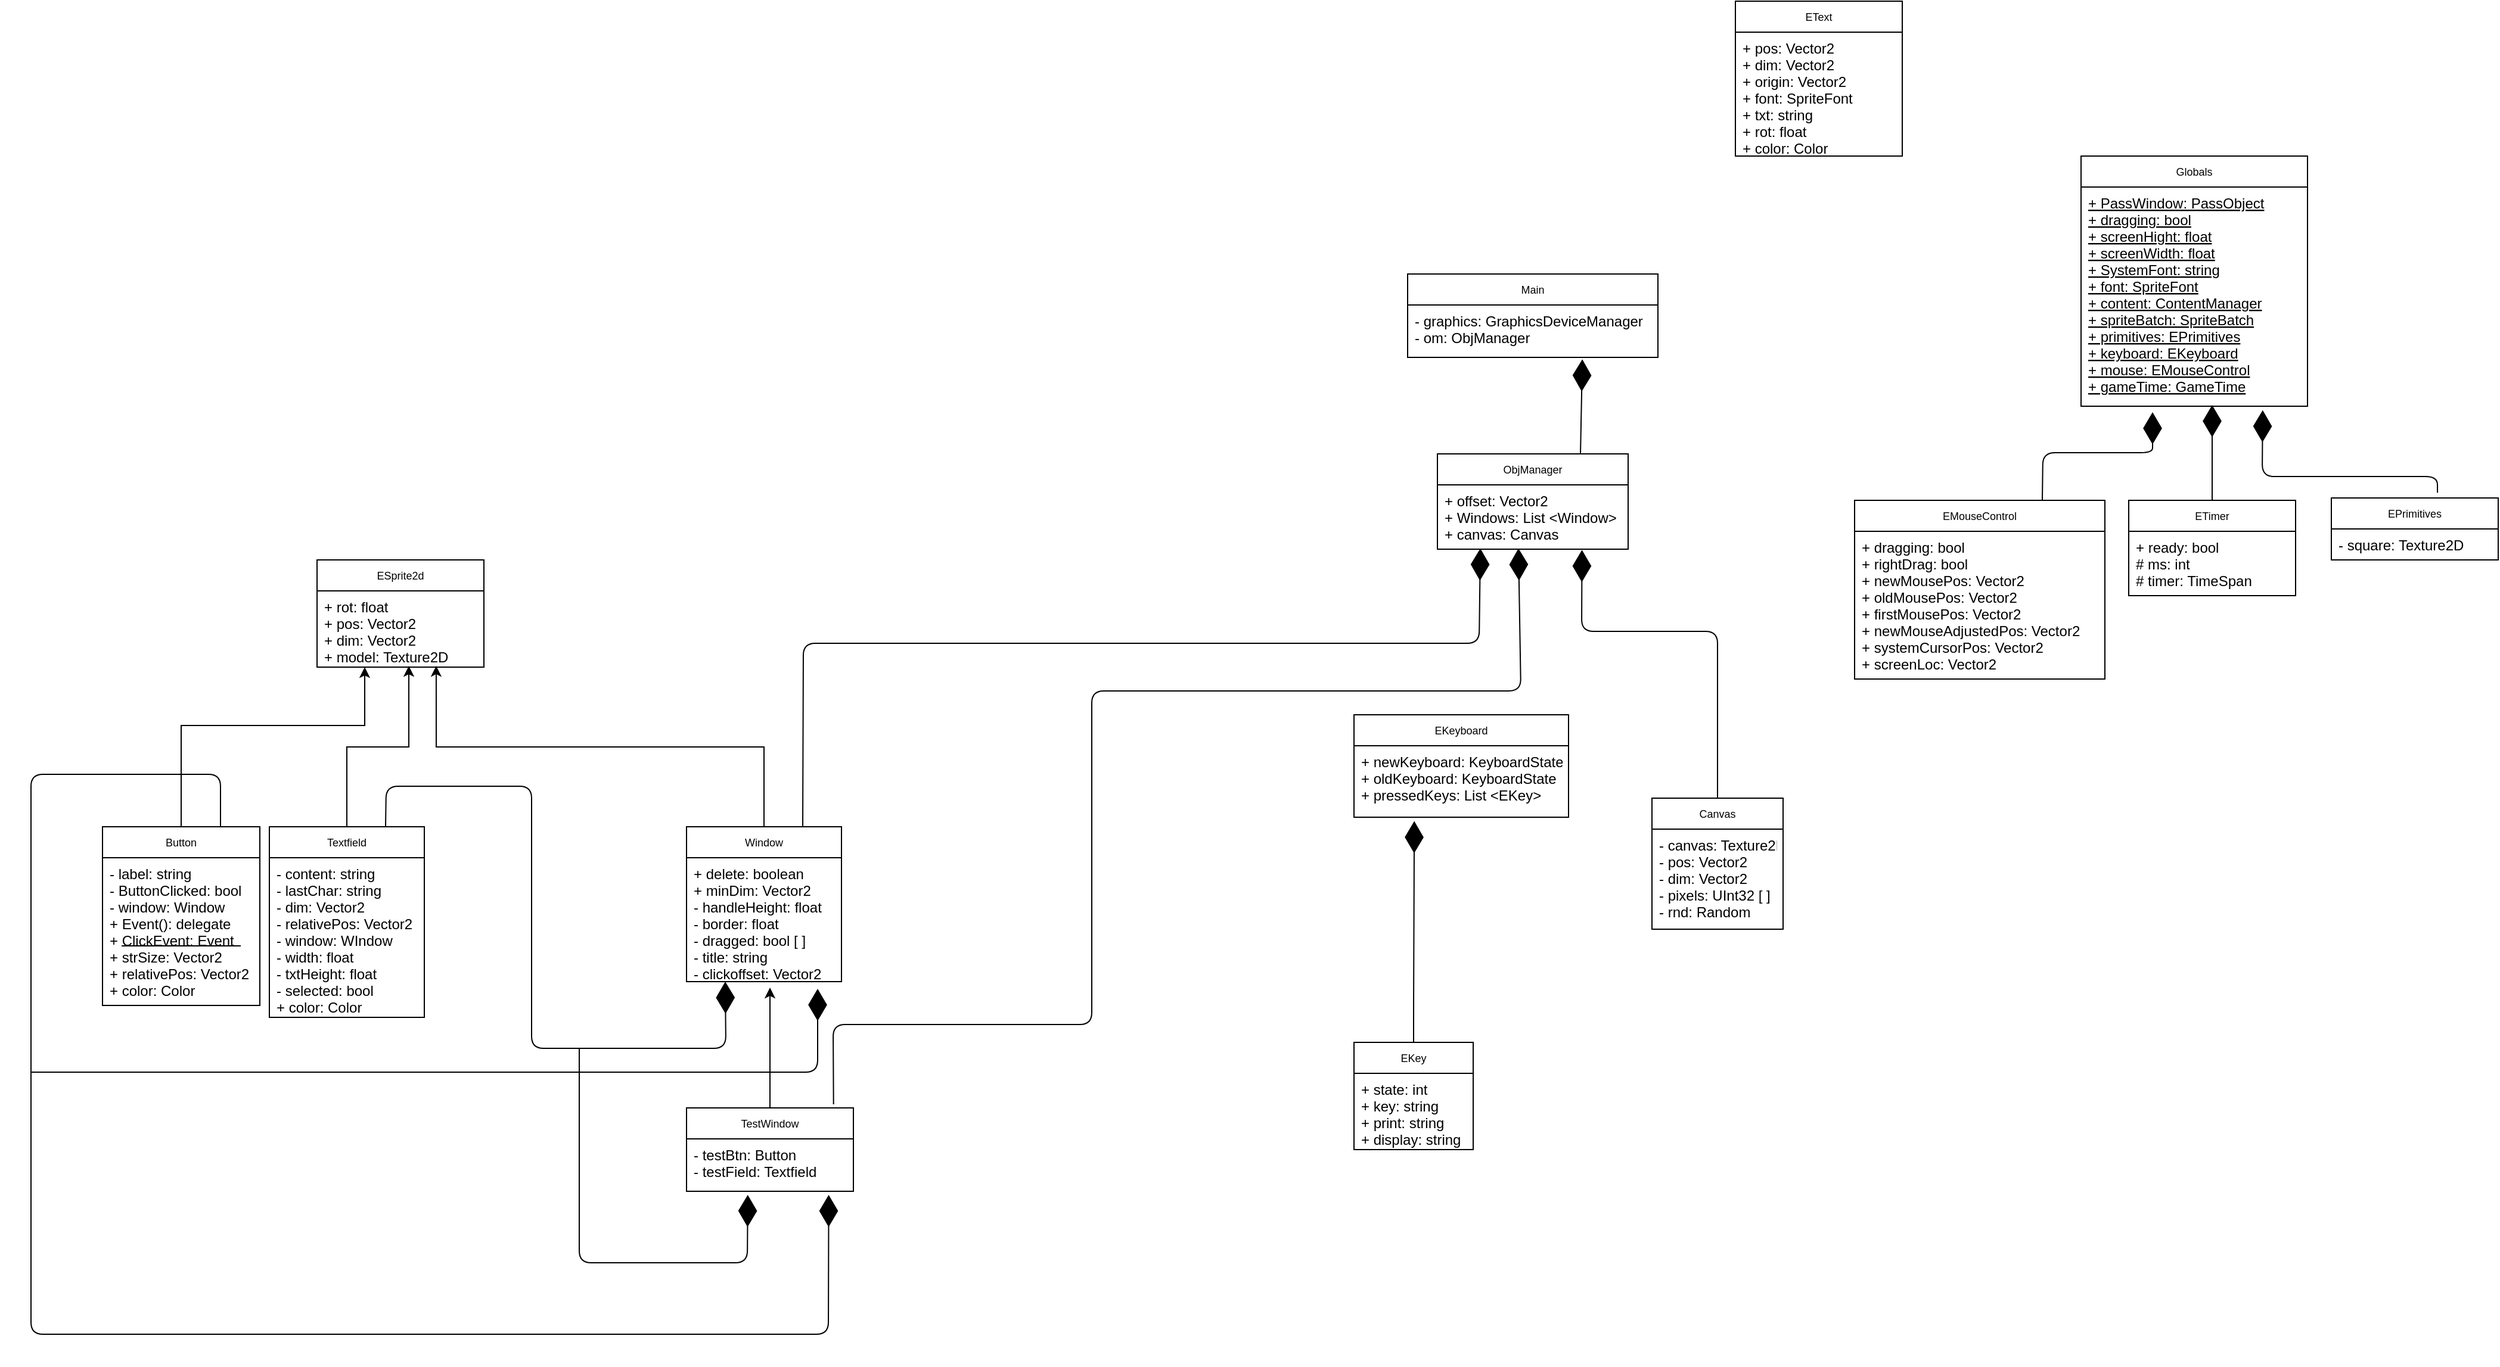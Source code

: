 <mxfile version="14.2.9" type="github">
  <diagram id="1WhY08_LQHTo31Xq4LZV" name="Page-1">
    <mxGraphModel dx="2969" dy="980" grid="1" gridSize="10" guides="1" tooltips="1" connect="1" arrows="1" fold="1" page="1" pageScale="1" pageWidth="827" pageHeight="1169" math="0" shadow="0">
      <root>
        <mxCell id="0" />
        <mxCell id="1" parent="0" />
        <mxCell id="oMTs-e_EntcNB7B6bXQJ-9" value="ESprite2d" style="swimlane;fontStyle=0;childLayout=stackLayout;horizontal=1;startSize=26;fillColor=none;horizontalStack=0;resizeParent=1;resizeParentMax=0;resizeLast=0;collapsible=1;marginBottom=0;fontSize=9;" parent="1" vertex="1">
          <mxGeometry x="-410" y="570" width="140" height="90" as="geometry" />
        </mxCell>
        <mxCell id="oMTs-e_EntcNB7B6bXQJ-10" value="+ rot: float&#xa;+ pos: Vector2&#xa;+ dim: Vector2&#xa;+ model: Texture2D&#xa;" style="text;strokeColor=none;fillColor=none;align=left;verticalAlign=top;spacingLeft=4;spacingRight=4;overflow=hidden;rotatable=0;points=[[0,0.5],[1,0.5]];portConstraint=eastwest;" parent="oMTs-e_EntcNB7B6bXQJ-9" vertex="1">
          <mxGeometry y="26" width="140" height="64" as="geometry" />
        </mxCell>
        <mxCell id="oMTs-e_EntcNB7B6bXQJ-13" value="EPrimitives" style="swimlane;fontStyle=0;childLayout=stackLayout;horizontal=1;startSize=26;fillColor=none;horizontalStack=0;resizeParent=1;resizeParentMax=0;resizeLast=0;collapsible=1;marginBottom=0;fontSize=9;" parent="1" vertex="1">
          <mxGeometry x="1280" y="518" width="140" height="52" as="geometry" />
        </mxCell>
        <mxCell id="oMTs-e_EntcNB7B6bXQJ-14" value="- square: Texture2D&#xa;" style="text;strokeColor=none;fillColor=none;align=left;verticalAlign=top;spacingLeft=4;spacingRight=4;overflow=hidden;rotatable=0;points=[[0,0.5],[1,0.5]];portConstraint=eastwest;" parent="oMTs-e_EntcNB7B6bXQJ-13" vertex="1">
          <mxGeometry y="26" width="140" height="26" as="geometry" />
        </mxCell>
        <mxCell id="oMTs-e_EntcNB7B6bXQJ-22" value="EText" style="swimlane;fontStyle=0;childLayout=stackLayout;horizontal=1;startSize=26;fillColor=none;horizontalStack=0;resizeParent=1;resizeParentMax=0;resizeLast=0;collapsible=1;marginBottom=0;fontSize=9;" parent="1" vertex="1">
          <mxGeometry x="780" y="101" width="140" height="130" as="geometry" />
        </mxCell>
        <mxCell id="oMTs-e_EntcNB7B6bXQJ-23" value="+ pos: Vector2&#xa;+ dim: Vector2&#xa;+ origin: Vector2&#xa;+ font: SpriteFont&#xa;+ txt: string&#xa;+ rot: float&#xa;+ color: Color&#xa;" style="text;strokeColor=none;fillColor=none;align=left;verticalAlign=top;spacingLeft=4;spacingRight=4;overflow=hidden;rotatable=0;points=[[0,0.5],[1,0.5]];portConstraint=eastwest;" parent="oMTs-e_EntcNB7B6bXQJ-22" vertex="1">
          <mxGeometry y="26" width="140" height="104" as="geometry" />
        </mxCell>
        <mxCell id="oMTs-e_EntcNB7B6bXQJ-26" value="ETimer" style="swimlane;fontStyle=0;childLayout=stackLayout;horizontal=1;startSize=26;fillColor=none;horizontalStack=0;resizeParent=1;resizeParentMax=0;resizeLast=0;collapsible=1;marginBottom=0;fontSize=9;" parent="1" vertex="1">
          <mxGeometry x="1110" y="520" width="140" height="80" as="geometry" />
        </mxCell>
        <mxCell id="oMTs-e_EntcNB7B6bXQJ-27" value="+ ready: bool&#xa;# ms: int&#xa;# timer: TimeSpan&#xa;" style="text;strokeColor=none;fillColor=none;align=left;verticalAlign=top;spacingLeft=4;spacingRight=4;overflow=hidden;rotatable=0;points=[[0,0.5],[1,0.5]];portConstraint=eastwest;" parent="oMTs-e_EntcNB7B6bXQJ-26" vertex="1">
          <mxGeometry y="26" width="140" height="54" as="geometry" />
        </mxCell>
        <mxCell id="oMTs-e_EntcNB7B6bXQJ-31" value="Globals" style="swimlane;fontStyle=0;childLayout=stackLayout;horizontal=1;startSize=26;fillColor=none;horizontalStack=0;resizeParent=1;resizeParentMax=0;resizeLast=0;collapsible=1;marginBottom=0;fontSize=9;" parent="1" vertex="1">
          <mxGeometry x="1070" y="231" width="190" height="210" as="geometry" />
        </mxCell>
        <mxCell id="oMTs-e_EntcNB7B6bXQJ-32" value="+ PassWindow: PassObject&#xa;+ dragging: bool&#xa;+ screenHight: float&#xa;+ screenWidth: float&#xa;+ SystemFont: string&#xa;+ font: SpriteFont&#xa;+ content: ContentManager&#xa;+ spriteBatch: SpriteBatch&#xa;+ primitives: EPrimitives&#xa;+ keyboard: EKeyboard&#xa;+ mouse: EMouseControl&#xa;+ gameTime: GameTime&#xa;&#xa;&#xa;" style="text;strokeColor=none;fillColor=none;align=left;verticalAlign=top;spacingLeft=4;spacingRight=4;overflow=hidden;rotatable=0;points=[[0,0.5],[1,0.5]];portConstraint=eastwest;fontStyle=4" parent="oMTs-e_EntcNB7B6bXQJ-31" vertex="1">
          <mxGeometry y="26" width="190" height="184" as="geometry" />
        </mxCell>
        <mxCell id="oMTs-e_EntcNB7B6bXQJ-34" value="EKeyboard" style="swimlane;fontStyle=0;childLayout=stackLayout;horizontal=1;startSize=26;fillColor=none;horizontalStack=0;resizeParent=1;resizeParentMax=0;resizeLast=0;collapsible=1;marginBottom=0;fontSize=9;" parent="1" vertex="1">
          <mxGeometry x="460" y="700" width="180" height="86" as="geometry" />
        </mxCell>
        <mxCell id="oMTs-e_EntcNB7B6bXQJ-35" value="+ newKeyboard: KeyboardState&#xa;+ oldKeyboard: KeyboardState&#xa;+ pressedKeys: List &lt;EKey&gt;&#xa;&#xa;" style="text;strokeColor=none;fillColor=none;align=left;verticalAlign=top;spacingLeft=4;spacingRight=4;overflow=hidden;rotatable=0;points=[[0,0.5],[1,0.5]];portConstraint=eastwest;" parent="oMTs-e_EntcNB7B6bXQJ-34" vertex="1">
          <mxGeometry y="26" width="180" height="60" as="geometry" />
        </mxCell>
        <mxCell id="oMTs-e_EntcNB7B6bXQJ-38" value="EMouseControl" style="swimlane;fontStyle=0;childLayout=stackLayout;horizontal=1;startSize=26;fillColor=none;horizontalStack=0;resizeParent=1;resizeParentMax=0;resizeLast=0;collapsible=1;marginBottom=0;fontSize=9;" parent="1" vertex="1">
          <mxGeometry x="880" y="520" width="210" height="150" as="geometry" />
        </mxCell>
        <mxCell id="oMTs-e_EntcNB7B6bXQJ-39" value="+ dragging: bool&#xa;+ rightDrag: bool&#xa;+ newMousePos: Vector2&#xa;+ oldMousePos: Vector2&#xa;+ firstMousePos: Vector2&#xa;+ newMouseAdjustedPos: Vector2&#xa;+ systemCursorPos: Vector2&#xa;+ screenLoc: Vector2&#xa;" style="text;strokeColor=none;fillColor=none;align=left;verticalAlign=top;spacingLeft=4;spacingRight=4;overflow=hidden;rotatable=0;points=[[0,0.5],[1,0.5]];portConstraint=eastwest;" parent="oMTs-e_EntcNB7B6bXQJ-38" vertex="1">
          <mxGeometry y="26" width="210" height="124" as="geometry" />
        </mxCell>
        <mxCell id="oMTs-e_EntcNB7B6bXQJ-42" value="EKey" style="swimlane;fontStyle=0;childLayout=stackLayout;horizontal=1;startSize=26;fillColor=none;horizontalStack=0;resizeParent=1;resizeParentMax=0;resizeLast=0;collapsible=1;marginBottom=0;fontSize=9;" parent="1" vertex="1">
          <mxGeometry x="460" y="975" width="100" height="90" as="geometry" />
        </mxCell>
        <mxCell id="oMTs-e_EntcNB7B6bXQJ-43" value="+ state: int&#xa;+ key: string&#xa;+ print: string&#xa;+ display: string&#xa;" style="text;strokeColor=none;fillColor=none;align=left;verticalAlign=top;spacingLeft=4;spacingRight=4;overflow=hidden;rotatable=0;points=[[0,0.5],[1,0.5]];portConstraint=eastwest;" parent="oMTs-e_EntcNB7B6bXQJ-42" vertex="1">
          <mxGeometry y="26" width="100" height="64" as="geometry" />
        </mxCell>
        <mxCell id="8yuUoWHYda7rtjH7de3u-2" style="edgeStyle=orthogonalEdgeStyle;rounded=0;orthogonalLoop=1;jettySize=auto;html=1;exitX=0.5;exitY=0;exitDx=0;exitDy=0;" edge="1" parent="1" source="oMTs-e_EntcNB7B6bXQJ-46" target="oMTs-e_EntcNB7B6bXQJ-10">
          <mxGeometry relative="1" as="geometry">
            <Array as="points">
              <mxPoint x="-524" y="709" />
              <mxPoint x="-370" y="709" />
            </Array>
          </mxGeometry>
        </mxCell>
        <mxCell id="oMTs-e_EntcNB7B6bXQJ-46" value="Button" style="swimlane;fontStyle=0;childLayout=stackLayout;horizontal=1;startSize=26;fillColor=none;horizontalStack=0;resizeParent=1;resizeParentMax=0;resizeLast=0;collapsible=1;marginBottom=0;fontSize=9;" parent="1" vertex="1">
          <mxGeometry x="-590" y="794" width="132" height="150" as="geometry" />
        </mxCell>
        <mxCell id="oMTs-e_EntcNB7B6bXQJ-52" value="" style="endArrow=none;html=1;fontSize=9;" parent="oMTs-e_EntcNB7B6bXQJ-46" edge="1">
          <mxGeometry width="50" height="50" relative="1" as="geometry">
            <mxPoint x="116" y="100" as="sourcePoint" />
            <mxPoint x="16" y="100" as="targetPoint" />
          </mxGeometry>
        </mxCell>
        <mxCell id="oMTs-e_EntcNB7B6bXQJ-49" value="- label: string&#xa;- ButtonClicked: bool&#xa;- window: Window&#xa;+ Event(): delegate&#xa;+ ClickEvent: Event&#xa;+ strSize: Vector2&#xa;+ relativePos: Vector2&#xa;+ color: Color&#xa;" style="text;strokeColor=none;fillColor=none;align=left;verticalAlign=top;spacingLeft=4;spacingRight=4;overflow=hidden;rotatable=0;points=[[0,0.5],[1,0.5]];portConstraint=eastwest;fontStyle=0" parent="oMTs-e_EntcNB7B6bXQJ-46" vertex="1">
          <mxGeometry y="26" width="132" height="124" as="geometry" />
        </mxCell>
        <mxCell id="8yuUoWHYda7rtjH7de3u-3" style="edgeStyle=orthogonalEdgeStyle;rounded=0;orthogonalLoop=1;jettySize=auto;html=1;exitX=0.5;exitY=0;exitDx=0;exitDy=0;entryX=0.714;entryY=0.984;entryDx=0;entryDy=0;entryPerimeter=0;" edge="1" parent="1" source="oMTs-e_EntcNB7B6bXQJ-53" target="oMTs-e_EntcNB7B6bXQJ-10">
          <mxGeometry relative="1" as="geometry">
            <mxPoint x="-310" y="669" as="targetPoint" />
          </mxGeometry>
        </mxCell>
        <mxCell id="oMTs-e_EntcNB7B6bXQJ-53" value="Window" style="swimlane;fontStyle=0;childLayout=stackLayout;horizontal=1;startSize=26;fillColor=none;horizontalStack=0;resizeParent=1;resizeParentMax=0;resizeLast=0;collapsible=1;marginBottom=0;fontSize=9;" parent="1" vertex="1">
          <mxGeometry x="-100" y="794" width="130" height="130" as="geometry" />
        </mxCell>
        <mxCell id="oMTs-e_EntcNB7B6bXQJ-56" value="+ delete: boolean&#xa;+ minDim: Vector2&#xa;- handleHeight: float&#xa;- border: float&#xa;- dragged: bool [ ]&#xa;- title: string&#xa;- clickoffset: Vector2&#xa;" style="text;strokeColor=none;fillColor=none;align=left;verticalAlign=top;spacingLeft=4;spacingRight=4;overflow=hidden;rotatable=0;points=[[0,0.5],[1,0.5]];portConstraint=eastwest;" parent="oMTs-e_EntcNB7B6bXQJ-53" vertex="1">
          <mxGeometry y="26" width="130" height="104" as="geometry" />
        </mxCell>
        <mxCell id="8yuUoWHYda7rtjH7de3u-1" style="edgeStyle=orthogonalEdgeStyle;rounded=0;orthogonalLoop=1;jettySize=auto;html=1;exitX=0.5;exitY=0;exitDx=0;exitDy=0;" edge="1" parent="1" source="oMTs-e_EntcNB7B6bXQJ-57">
          <mxGeometry relative="1" as="geometry">
            <mxPoint x="-333" y="659" as="targetPoint" />
            <Array as="points">
              <mxPoint x="-385" y="727" />
              <mxPoint x="-333" y="727" />
            </Array>
          </mxGeometry>
        </mxCell>
        <mxCell id="oMTs-e_EntcNB7B6bXQJ-57" value="Textfield" style="swimlane;fontStyle=0;childLayout=stackLayout;horizontal=1;startSize=26;fillColor=none;horizontalStack=0;resizeParent=1;resizeParentMax=0;resizeLast=0;collapsible=1;marginBottom=0;fontSize=9;" parent="1" vertex="1">
          <mxGeometry x="-450" y="794" width="130" height="160" as="geometry" />
        </mxCell>
        <mxCell id="oMTs-e_EntcNB7B6bXQJ-58" value="- content: string&#xa;- lastChar: string&#xa;- dim: Vector2&#xa;- relativePos: Vector2&#xa;- window: WIndow&#xa;- width: float&#xa;- txtHeight: float&#xa;- selected: bool&#xa;+ color: Color" style="text;strokeColor=none;fillColor=none;align=left;verticalAlign=top;spacingLeft=4;spacingRight=4;overflow=hidden;rotatable=0;points=[[0,0.5],[1,0.5]];portConstraint=eastwest;" parent="oMTs-e_EntcNB7B6bXQJ-57" vertex="1">
          <mxGeometry y="26" width="130" height="134" as="geometry" />
        </mxCell>
        <mxCell id="oMTs-e_EntcNB7B6bXQJ-65" value="Canvas" style="swimlane;fontStyle=0;childLayout=stackLayout;horizontal=1;startSize=26;fillColor=none;horizontalStack=0;resizeParent=1;resizeParentMax=0;resizeLast=0;collapsible=1;marginBottom=0;fontSize=9;" parent="1" vertex="1">
          <mxGeometry x="710" y="770" width="110" height="110" as="geometry" />
        </mxCell>
        <mxCell id="oMTs-e_EntcNB7B6bXQJ-68" value="- canvas: Texture2D&#xa;- pos: Vector2&#xa;- dim: Vector2&#xa;- pixels: UInt32 [ ]&#xa;- rnd: Random&#xa; " style="text;strokeColor=none;fillColor=none;align=left;verticalAlign=top;spacingLeft=4;spacingRight=4;overflow=hidden;rotatable=0;points=[[0,0.5],[1,0.5]];portConstraint=eastwest;" parent="oMTs-e_EntcNB7B6bXQJ-65" vertex="1">
          <mxGeometry y="26" width="110" height="84" as="geometry" />
        </mxCell>
        <mxCell id="8yuUoWHYda7rtjH7de3u-4" style="edgeStyle=orthogonalEdgeStyle;rounded=0;orthogonalLoop=1;jettySize=auto;html=1;exitX=0.5;exitY=0;exitDx=0;exitDy=0;" edge="1" parent="1" source="oMTs-e_EntcNB7B6bXQJ-70">
          <mxGeometry relative="1" as="geometry">
            <mxPoint x="-30" y="929" as="targetPoint" />
            <Array as="points">
              <mxPoint x="-30" y="989" />
              <mxPoint x="-30" y="989" />
            </Array>
          </mxGeometry>
        </mxCell>
        <mxCell id="oMTs-e_EntcNB7B6bXQJ-70" value="TestWindow" style="swimlane;fontStyle=0;childLayout=stackLayout;horizontal=1;startSize=26;fillColor=none;horizontalStack=0;resizeParent=1;resizeParentMax=0;resizeLast=0;collapsible=1;marginBottom=0;fontSize=9;" parent="1" vertex="1">
          <mxGeometry x="-100" y="1030" width="140" height="70" as="geometry" />
        </mxCell>
        <mxCell id="oMTs-e_EntcNB7B6bXQJ-71" value="- testBtn: Button&#xa;- testField: Textfield&#xa;" style="text;strokeColor=none;fillColor=none;align=left;verticalAlign=top;spacingLeft=4;spacingRight=4;overflow=hidden;rotatable=0;points=[[0,0.5],[1,0.5]];portConstraint=eastwest;" parent="oMTs-e_EntcNB7B6bXQJ-70" vertex="1">
          <mxGeometry y="26" width="140" height="44" as="geometry" />
        </mxCell>
        <mxCell id="oMTs-e_EntcNB7B6bXQJ-74" value="ObjManager" style="swimlane;fontStyle=0;childLayout=stackLayout;horizontal=1;startSize=26;fillColor=none;horizontalStack=0;resizeParent=1;resizeParentMax=0;resizeLast=0;collapsible=1;marginBottom=0;fontSize=9;" parent="1" vertex="1">
          <mxGeometry x="530" y="481" width="160" height="80" as="geometry" />
        </mxCell>
        <mxCell id="oMTs-e_EntcNB7B6bXQJ-75" value="+ offset: Vector2&#xa;+ Windows: List &lt;Window&gt;&#xa;+ canvas: Canvas&#xa;" style="text;strokeColor=none;fillColor=none;align=left;verticalAlign=top;spacingLeft=4;spacingRight=4;overflow=hidden;rotatable=0;points=[[0,0.5],[1,0.5]];portConstraint=eastwest;" parent="oMTs-e_EntcNB7B6bXQJ-74" vertex="1">
          <mxGeometry y="26" width="160" height="54" as="geometry" />
        </mxCell>
        <mxCell id="oMTs-e_EntcNB7B6bXQJ-78" value="Main" style="swimlane;fontStyle=0;childLayout=stackLayout;horizontal=1;startSize=26;fillColor=none;horizontalStack=0;resizeParent=1;resizeParentMax=0;resizeLast=0;collapsible=1;marginBottom=0;fontSize=9;" parent="1" vertex="1">
          <mxGeometry x="505" y="330" width="210" height="70" as="geometry" />
        </mxCell>
        <mxCell id="oMTs-e_EntcNB7B6bXQJ-81" value="- graphics: GraphicsDeviceManager&#xa;- om: ObjManager" style="text;strokeColor=none;fillColor=none;align=left;verticalAlign=top;spacingLeft=4;spacingRight=4;overflow=hidden;rotatable=0;points=[[0,0.5],[1,0.5]];portConstraint=eastwest;" parent="oMTs-e_EntcNB7B6bXQJ-78" vertex="1">
          <mxGeometry y="26" width="210" height="44" as="geometry" />
        </mxCell>
        <mxCell id="8yuUoWHYda7rtjH7de3u-8" value="" style="endArrow=diamondThin;endFill=1;endSize=24;html=1;exitX=0.5;exitY=0;exitDx=0;exitDy=0;entryX=0.281;entryY=1.055;entryDx=0;entryDy=0;entryPerimeter=0;" edge="1" parent="1" source="oMTs-e_EntcNB7B6bXQJ-42" target="oMTs-e_EntcNB7B6bXQJ-35">
          <mxGeometry width="160" relative="1" as="geometry">
            <mxPoint x="370" y="1025" as="sourcePoint" />
            <mxPoint x="490" y="940" as="targetPoint" />
            <Array as="points">
              <mxPoint x="510" y="950" />
            </Array>
          </mxGeometry>
        </mxCell>
        <mxCell id="8yuUoWHYda7rtjH7de3u-14" value="" style="endArrow=diamondThin;endFill=1;endSize=24;html=1;entryX=0.758;entryY=1.012;entryDx=0;entryDy=0;entryPerimeter=0;exitX=0.5;exitY=0;exitDx=0;exitDy=0;" edge="1" parent="1" source="oMTs-e_EntcNB7B6bXQJ-65" target="oMTs-e_EntcNB7B6bXQJ-75">
          <mxGeometry width="160" relative="1" as="geometry">
            <mxPoint x="780" y="760" as="sourcePoint" />
            <mxPoint x="460" y="590" as="targetPoint" />
            <Array as="points">
              <mxPoint x="765" y="630" />
              <mxPoint x="651" y="630" />
            </Array>
          </mxGeometry>
        </mxCell>
        <mxCell id="8yuUoWHYda7rtjH7de3u-19" value="" style="endArrow=diamondThin;endFill=1;endSize=24;html=1;exitX=0.75;exitY=0;exitDx=0;exitDy=0;entryX=0.225;entryY=0.988;entryDx=0;entryDy=0;entryPerimeter=0;" edge="1" parent="1" source="oMTs-e_EntcNB7B6bXQJ-53" target="oMTs-e_EntcNB7B6bXQJ-75">
          <mxGeometry width="160" relative="1" as="geometry">
            <mxPoint x="110" y="840" as="sourcePoint" />
            <mxPoint x="270" y="840" as="targetPoint" />
            <Array as="points">
              <mxPoint x="-2" y="640" />
              <mxPoint x="565" y="640" />
            </Array>
          </mxGeometry>
        </mxCell>
        <mxCell id="8yuUoWHYda7rtjH7de3u-21" value="" style="endArrow=diamondThin;endFill=1;endSize=24;html=1;entryX=0.25;entryY=1;entryDx=0;entryDy=0;exitX=0.75;exitY=0;exitDx=0;exitDy=0;" edge="1" parent="1" source="oMTs-e_EntcNB7B6bXQJ-57" target="oMTs-e_EntcNB7B6bXQJ-53">
          <mxGeometry width="160" relative="1" as="geometry">
            <mxPoint x="-290" y="990" as="sourcePoint" />
            <mxPoint x="-130" y="990" as="targetPoint" />
            <Array as="points">
              <mxPoint x="-352" y="760" />
              <mxPoint x="-230" y="760" />
              <mxPoint x="-230" y="980" />
              <mxPoint x="-67" y="980" />
            </Array>
          </mxGeometry>
        </mxCell>
        <mxCell id="8yuUoWHYda7rtjH7de3u-22" value="" style="endArrow=diamondThin;endFill=1;endSize=24;html=1;entryX=0.367;entryY=1.068;entryDx=0;entryDy=0;entryPerimeter=0;" edge="1" parent="1" target="oMTs-e_EntcNB7B6bXQJ-71">
          <mxGeometry width="160" relative="1" as="geometry">
            <mxPoint x="-190" y="980" as="sourcePoint" />
            <mxPoint x="-220" y="1080" as="targetPoint" />
            <Array as="points">
              <mxPoint x="-190" y="1160" />
              <mxPoint x="-49" y="1160" />
            </Array>
          </mxGeometry>
        </mxCell>
        <mxCell id="8yuUoWHYda7rtjH7de3u-23" value="" style="endArrow=diamondThin;endFill=1;endSize=24;html=1;entryX=0.852;entryY=1.068;entryDx=0;entryDy=0;entryPerimeter=0;exitX=0.75;exitY=0;exitDx=0;exitDy=0;" edge="1" parent="1" source="oMTs-e_EntcNB7B6bXQJ-46" target="oMTs-e_EntcNB7B6bXQJ-71">
          <mxGeometry width="160" relative="1" as="geometry">
            <mxPoint y="1240" as="sourcePoint" />
            <mxPoint x="60" y="1070" as="targetPoint" />
            <Array as="points">
              <mxPoint x="-491" y="750" />
              <mxPoint x="-650" y="750" />
              <mxPoint x="-650" y="1220" />
              <mxPoint x="19" y="1220" />
            </Array>
          </mxGeometry>
        </mxCell>
        <mxCell id="8yuUoWHYda7rtjH7de3u-25" value="" style="endArrow=diamondThin;endFill=1;endSize=24;html=1;" edge="1" parent="1">
          <mxGeometry width="160" relative="1" as="geometry">
            <mxPoint x="-650" y="1000" as="sourcePoint" />
            <mxPoint x="10" y="930" as="targetPoint" />
            <Array as="points">
              <mxPoint x="10" y="1000" />
            </Array>
          </mxGeometry>
        </mxCell>
        <mxCell id="8yuUoWHYda7rtjH7de3u-26" value="" style="endArrow=diamondThin;endFill=1;endSize=24;html=1;exitX=0.881;exitY=-0.043;exitDx=0;exitDy=0;exitPerimeter=0;entryX=0.425;entryY=0.988;entryDx=0;entryDy=0;entryPerimeter=0;" edge="1" parent="1" source="oMTs-e_EntcNB7B6bXQJ-70" target="oMTs-e_EntcNB7B6bXQJ-75">
          <mxGeometry width="160" relative="1" as="geometry">
            <mxPoint x="-100" y="710" as="sourcePoint" />
            <mxPoint x="570" y="570" as="targetPoint" />
            <Array as="points">
              <mxPoint x="23" y="960" />
              <mxPoint x="240" y="960" />
              <mxPoint x="240" y="680" />
              <mxPoint x="600" y="680" />
            </Array>
          </mxGeometry>
        </mxCell>
        <mxCell id="8yuUoWHYda7rtjH7de3u-27" value="" style="endArrow=diamondThin;endFill=1;endSize=24;html=1;entryX=0.698;entryY=1.038;entryDx=0;entryDy=0;entryPerimeter=0;exitX=0.75;exitY=0;exitDx=0;exitDy=0;" edge="1" parent="1" source="oMTs-e_EntcNB7B6bXQJ-74" target="oMTs-e_EntcNB7B6bXQJ-81">
          <mxGeometry width="160" relative="1" as="geometry">
            <mxPoint x="618" y="475" as="sourcePoint" />
            <mxPoint x="660" y="330" as="targetPoint" />
          </mxGeometry>
        </mxCell>
        <mxCell id="8yuUoWHYda7rtjH7de3u-28" value="" style="endArrow=diamondThin;endFill=1;endSize=24;html=1;exitX=0.75;exitY=0;exitDx=0;exitDy=0;" edge="1" parent="1" source="oMTs-e_EntcNB7B6bXQJ-38">
          <mxGeometry width="160" relative="1" as="geometry">
            <mxPoint x="1020" y="440" as="sourcePoint" />
            <mxPoint x="1130" y="446" as="targetPoint" />
            <Array as="points">
              <mxPoint x="1038" y="480" />
              <mxPoint x="1130" y="480" />
            </Array>
          </mxGeometry>
        </mxCell>
        <mxCell id="8yuUoWHYda7rtjH7de3u-29" value="" style="endArrow=diamondThin;endFill=1;endSize=24;html=1;exitX=0.5;exitY=0;exitDx=0;exitDy=0;" edge="1" parent="1" source="oMTs-e_EntcNB7B6bXQJ-26">
          <mxGeometry width="160" relative="1" as="geometry">
            <mxPoint x="1020" y="440" as="sourcePoint" />
            <mxPoint x="1180" y="440" as="targetPoint" />
          </mxGeometry>
        </mxCell>
        <mxCell id="8yuUoWHYda7rtjH7de3u-30" value="" style="endArrow=diamondThin;endFill=1;endSize=24;html=1;exitX=0.636;exitY=-0.083;exitDx=0;exitDy=0;exitPerimeter=0;entryX=0.802;entryY=1.018;entryDx=0;entryDy=0;entryPerimeter=0;" edge="1" parent="1" source="oMTs-e_EntcNB7B6bXQJ-13" target="oMTs-e_EntcNB7B6bXQJ-32">
          <mxGeometry width="160" relative="1" as="geometry">
            <mxPoint x="1020" y="440" as="sourcePoint" />
            <mxPoint x="1180" y="440" as="targetPoint" />
            <Array as="points">
              <mxPoint x="1369" y="500" />
              <mxPoint x="1222" y="500" />
            </Array>
          </mxGeometry>
        </mxCell>
      </root>
    </mxGraphModel>
  </diagram>
</mxfile>
